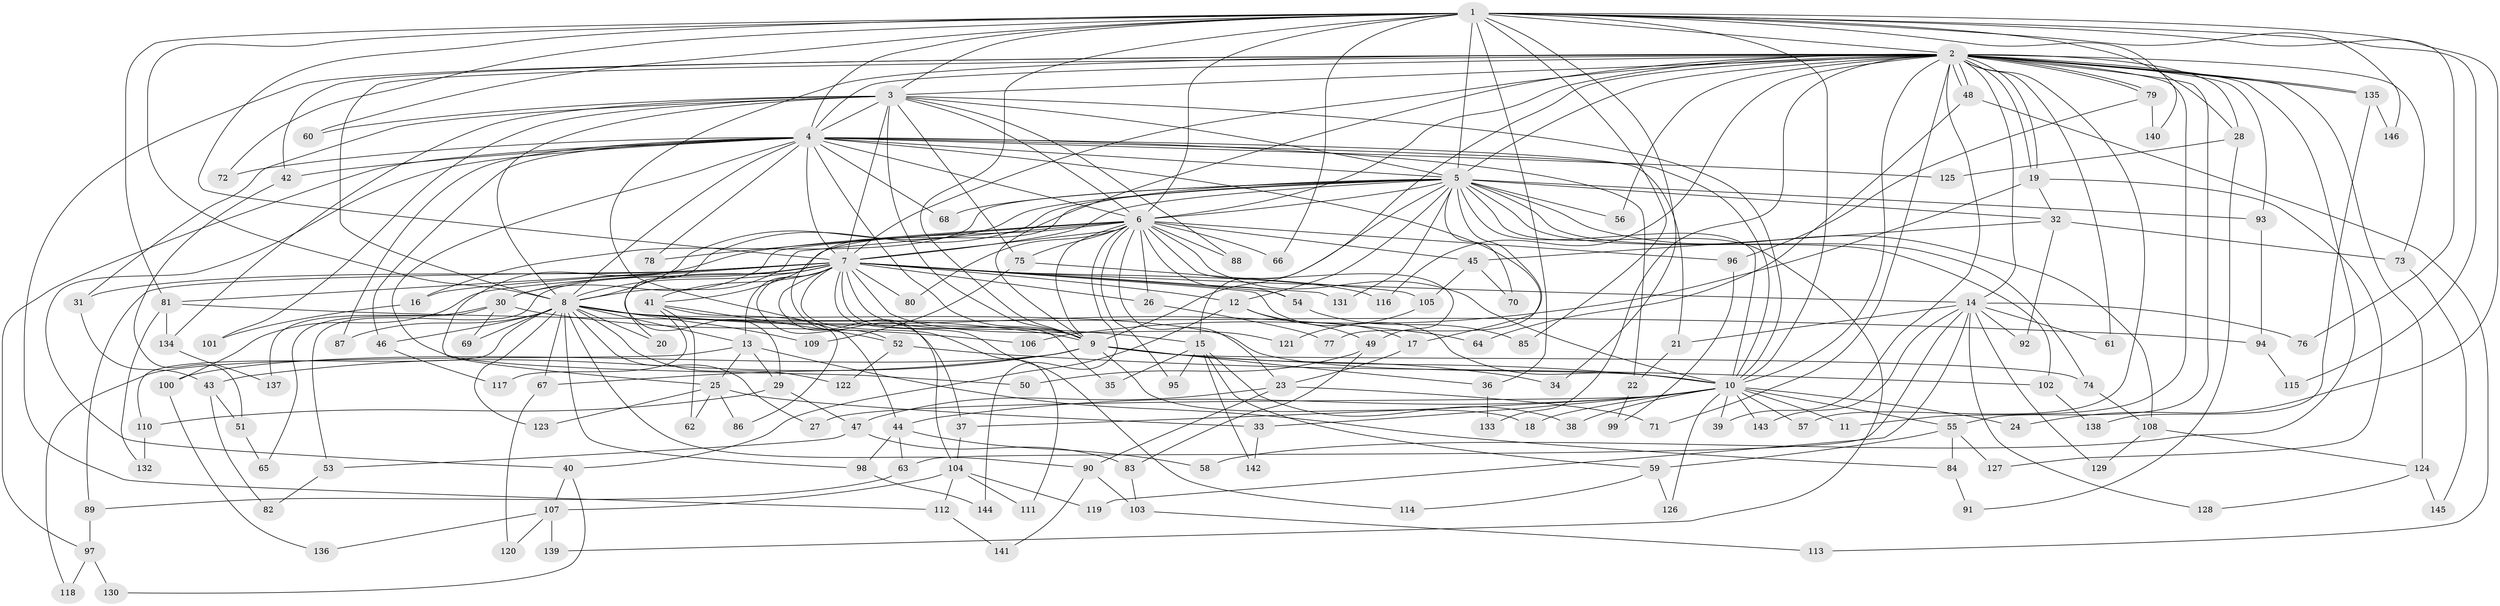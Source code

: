 // coarse degree distribution, {19: 0.008849557522123894, 46: 0.008849557522123894, 12: 0.008849557522123894, 40: 0.008849557522123894, 25: 0.008849557522123894, 23: 0.008849557522123894, 18: 0.008849557522123894, 2: 0.48672566371681414, 7: 0.008849557522123894, 10: 0.008849557522123894, 11: 0.008849557522123894, 8: 0.008849557522123894, 3: 0.21238938053097345, 6: 0.035398230088495575, 5: 0.09734513274336283, 4: 0.07079646017699115}
// Generated by graph-tools (version 1.1) at 2025/41/03/06/25 10:41:36]
// undirected, 146 vertices, 317 edges
graph export_dot {
graph [start="1"]
  node [color=gray90,style=filled];
  1;
  2;
  3;
  4;
  5;
  6;
  7;
  8;
  9;
  10;
  11;
  12;
  13;
  14;
  15;
  16;
  17;
  18;
  19;
  20;
  21;
  22;
  23;
  24;
  25;
  26;
  27;
  28;
  29;
  30;
  31;
  32;
  33;
  34;
  35;
  36;
  37;
  38;
  39;
  40;
  41;
  42;
  43;
  44;
  45;
  46;
  47;
  48;
  49;
  50;
  51;
  52;
  53;
  54;
  55;
  56;
  57;
  58;
  59;
  60;
  61;
  62;
  63;
  64;
  65;
  66;
  67;
  68;
  69;
  70;
  71;
  72;
  73;
  74;
  75;
  76;
  77;
  78;
  79;
  80;
  81;
  82;
  83;
  84;
  85;
  86;
  87;
  88;
  89;
  90;
  91;
  92;
  93;
  94;
  95;
  96;
  97;
  98;
  99;
  100;
  101;
  102;
  103;
  104;
  105;
  106;
  107;
  108;
  109;
  110;
  111;
  112;
  113;
  114;
  115;
  116;
  117;
  118;
  119;
  120;
  121;
  122;
  123;
  124;
  125;
  126;
  127;
  128;
  129;
  130;
  131;
  132;
  133;
  134;
  135;
  136;
  137;
  138;
  139;
  140;
  141;
  142;
  143;
  144;
  145;
  146;
  1 -- 2;
  1 -- 3;
  1 -- 4;
  1 -- 5;
  1 -- 6;
  1 -- 7;
  1 -- 8;
  1 -- 9;
  1 -- 10;
  1 -- 24;
  1 -- 28;
  1 -- 34;
  1 -- 36;
  1 -- 60;
  1 -- 66;
  1 -- 72;
  1 -- 76;
  1 -- 81;
  1 -- 85;
  1 -- 115;
  1 -- 140;
  1 -- 146;
  2 -- 3;
  2 -- 4;
  2 -- 5;
  2 -- 6;
  2 -- 7;
  2 -- 8;
  2 -- 9;
  2 -- 10;
  2 -- 11;
  2 -- 14;
  2 -- 15;
  2 -- 19;
  2 -- 19;
  2 -- 28;
  2 -- 39;
  2 -- 42;
  2 -- 44;
  2 -- 48;
  2 -- 48;
  2 -- 55;
  2 -- 56;
  2 -- 57;
  2 -- 58;
  2 -- 61;
  2 -- 71;
  2 -- 73;
  2 -- 79;
  2 -- 79;
  2 -- 93;
  2 -- 112;
  2 -- 116;
  2 -- 124;
  2 -- 133;
  2 -- 135;
  2 -- 135;
  3 -- 4;
  3 -- 5;
  3 -- 6;
  3 -- 7;
  3 -- 8;
  3 -- 9;
  3 -- 10;
  3 -- 31;
  3 -- 60;
  3 -- 75;
  3 -- 88;
  3 -- 101;
  3 -- 134;
  4 -- 5;
  4 -- 6;
  4 -- 7;
  4 -- 8;
  4 -- 9;
  4 -- 10;
  4 -- 17;
  4 -- 21;
  4 -- 22;
  4 -- 40;
  4 -- 42;
  4 -- 46;
  4 -- 50;
  4 -- 68;
  4 -- 72;
  4 -- 78;
  4 -- 87;
  4 -- 97;
  4 -- 125;
  5 -- 6;
  5 -- 7;
  5 -- 8;
  5 -- 9;
  5 -- 10;
  5 -- 12;
  5 -- 16;
  5 -- 29;
  5 -- 32;
  5 -- 37;
  5 -- 56;
  5 -- 68;
  5 -- 70;
  5 -- 74;
  5 -- 77;
  5 -- 93;
  5 -- 102;
  5 -- 108;
  5 -- 131;
  5 -- 139;
  6 -- 7;
  6 -- 8;
  6 -- 9;
  6 -- 10;
  6 -- 23;
  6 -- 25;
  6 -- 26;
  6 -- 30;
  6 -- 41;
  6 -- 45;
  6 -- 49;
  6 -- 54;
  6 -- 66;
  6 -- 75;
  6 -- 78;
  6 -- 80;
  6 -- 88;
  6 -- 95;
  6 -- 96;
  6 -- 144;
  7 -- 8;
  7 -- 9;
  7 -- 10;
  7 -- 12;
  7 -- 13;
  7 -- 14;
  7 -- 16;
  7 -- 20;
  7 -- 26;
  7 -- 30;
  7 -- 31;
  7 -- 35;
  7 -- 41;
  7 -- 52;
  7 -- 53;
  7 -- 54;
  7 -- 80;
  7 -- 81;
  7 -- 89;
  7 -- 100;
  7 -- 104;
  7 -- 111;
  7 -- 114;
  7 -- 116;
  7 -- 121;
  7 -- 131;
  8 -- 9;
  8 -- 10;
  8 -- 13;
  8 -- 15;
  8 -- 20;
  8 -- 27;
  8 -- 46;
  8 -- 64;
  8 -- 67;
  8 -- 69;
  8 -- 87;
  8 -- 90;
  8 -- 98;
  8 -- 109;
  8 -- 110;
  8 -- 122;
  8 -- 123;
  9 -- 10;
  9 -- 18;
  9 -- 34;
  9 -- 36;
  9 -- 43;
  9 -- 67;
  9 -- 74;
  9 -- 100;
  10 -- 11;
  10 -- 18;
  10 -- 24;
  10 -- 27;
  10 -- 33;
  10 -- 37;
  10 -- 38;
  10 -- 39;
  10 -- 44;
  10 -- 55;
  10 -- 57;
  10 -- 126;
  10 -- 143;
  12 -- 17;
  12 -- 40;
  12 -- 49;
  13 -- 25;
  13 -- 29;
  13 -- 84;
  13 -- 118;
  14 -- 21;
  14 -- 61;
  14 -- 63;
  14 -- 76;
  14 -- 92;
  14 -- 119;
  14 -- 128;
  14 -- 129;
  14 -- 143;
  15 -- 35;
  15 -- 38;
  15 -- 59;
  15 -- 95;
  15 -- 142;
  16 -- 101;
  17 -- 23;
  19 -- 32;
  19 -- 106;
  19 -- 127;
  21 -- 22;
  22 -- 99;
  23 -- 47;
  23 -- 71;
  23 -- 90;
  25 -- 33;
  25 -- 62;
  25 -- 86;
  25 -- 123;
  26 -- 77;
  28 -- 91;
  28 -- 125;
  29 -- 47;
  29 -- 110;
  30 -- 65;
  30 -- 69;
  30 -- 106;
  30 -- 137;
  31 -- 43;
  32 -- 45;
  32 -- 73;
  32 -- 92;
  33 -- 142;
  36 -- 133;
  37 -- 104;
  40 -- 107;
  40 -- 130;
  41 -- 52;
  41 -- 62;
  41 -- 86;
  41 -- 117;
  42 -- 51;
  43 -- 51;
  43 -- 82;
  44 -- 58;
  44 -- 63;
  44 -- 98;
  45 -- 70;
  45 -- 105;
  46 -- 117;
  47 -- 53;
  47 -- 83;
  48 -- 64;
  48 -- 113;
  49 -- 50;
  49 -- 83;
  51 -- 65;
  52 -- 102;
  52 -- 122;
  53 -- 82;
  54 -- 85;
  55 -- 59;
  55 -- 84;
  55 -- 127;
  59 -- 114;
  59 -- 126;
  63 -- 89;
  67 -- 120;
  73 -- 145;
  74 -- 108;
  75 -- 105;
  75 -- 109;
  79 -- 96;
  79 -- 140;
  81 -- 94;
  81 -- 132;
  81 -- 134;
  83 -- 103;
  84 -- 91;
  89 -- 97;
  90 -- 103;
  90 -- 141;
  93 -- 94;
  94 -- 115;
  96 -- 99;
  97 -- 118;
  97 -- 130;
  98 -- 144;
  100 -- 136;
  102 -- 138;
  103 -- 113;
  104 -- 107;
  104 -- 111;
  104 -- 112;
  104 -- 119;
  105 -- 121;
  107 -- 120;
  107 -- 136;
  107 -- 139;
  108 -- 124;
  108 -- 129;
  110 -- 132;
  112 -- 141;
  124 -- 128;
  124 -- 145;
  134 -- 137;
  135 -- 138;
  135 -- 146;
}
